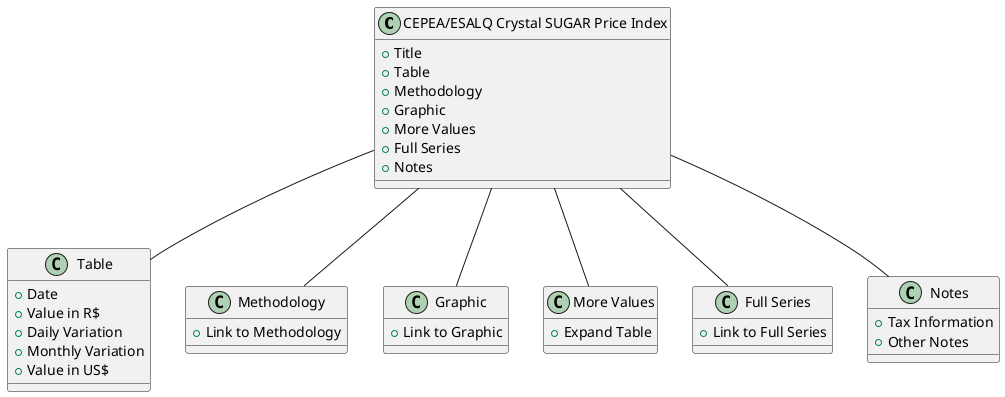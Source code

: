 @startuml
class "CEPEA/ESALQ Crystal SUGAR Price Index" {
    +Title
    +Table
    +Methodology
    +Graphic
    +More Values
    +Full Series
    +Notes
}

class "Table" {
    +Date
    +Value in R$
    +Daily Variation
    +Monthly Variation
    +Value in US$
}

class "Methodology" {
    +Link to Methodology
}

class "Graphic" {
    +Link to Graphic
}

class "More Values" {
    +Expand Table
}

class "Full Series" {
    +Link to Full Series
}

class "Notes" {
    +Tax Information
    +Other Notes
}

"CEPEA/ESALQ Crystal SUGAR Price Index" -- "Table"
"CEPEA/ESALQ Crystal SUGAR Price Index" -- "Methodology"
"CEPEA/ESALQ Crystal SUGAR Price Index" -- "Graphic"
"CEPEA/ESALQ Crystal SUGAR Price Index" -- "More Values"
"CEPEA/ESALQ Crystal SUGAR Price Index" -- "Full Series"
"CEPEA/ESALQ Crystal SUGAR Price Index" -- "Notes"
@enduml
@startuml

